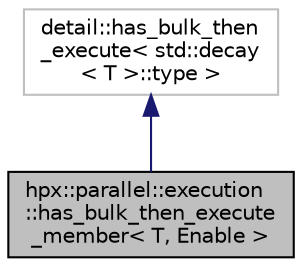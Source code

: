 digraph "hpx::parallel::execution::has_bulk_then_execute_member&lt; T, Enable &gt;"
{
  edge [fontname="Helvetica",fontsize="10",labelfontname="Helvetica",labelfontsize="10"];
  node [fontname="Helvetica",fontsize="10",shape=record];
  Node4 [label="hpx::parallel::execution\l::has_bulk_then_execute\l_member\< T, Enable \>",height=0.2,width=0.4,color="black", fillcolor="grey75", style="filled", fontcolor="black"];
  Node5 -> Node4 [dir="back",color="midnightblue",fontsize="10",style="solid",fontname="Helvetica"];
  Node5 [label="detail::has_bulk_then\l_execute\< std::decay\l\< T \>::type \>",height=0.2,width=0.4,color="grey75", fillcolor="white", style="filled"];
}
